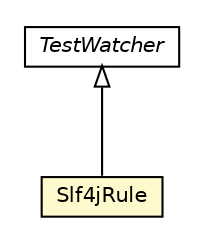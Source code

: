 #!/usr/local/bin/dot
#
# Class diagram 
# Generated by UMLGraph version R5_6-24-gf6e263 (http://www.umlgraph.org/)
#

digraph G {
	edge [fontname="Helvetica",fontsize=10,labelfontname="Helvetica",labelfontsize=10];
	node [fontname="Helvetica",fontsize=10,shape=plaintext];
	nodesep=0.25;
	ranksep=0.5;
	// io.werval.test.util.Slf4jRule
	c35959 [label=<<table title="io.werval.test.util.Slf4jRule" border="0" cellborder="1" cellspacing="0" cellpadding="2" port="p" bgcolor="lemonChiffon" href="./Slf4jRule.html">
		<tr><td><table border="0" cellspacing="0" cellpadding="1">
<tr><td align="center" balign="center"> Slf4jRule </td></tr>
		</table></td></tr>
		</table>>, URL="./Slf4jRule.html", fontname="Helvetica", fontcolor="black", fontsize=10.0];
	//io.werval.test.util.Slf4jRule extends org.junit.rules.TestWatcher
	c35961:p -> c35959:p [dir=back,arrowtail=empty];
	// org.junit.rules.TestWatcher
	c35961 [label=<<table title="org.junit.rules.TestWatcher" border="0" cellborder="1" cellspacing="0" cellpadding="2" port="p" href="http://junit.org/apidocs/org/junit/rules/TestWatcher.html">
		<tr><td><table border="0" cellspacing="0" cellpadding="1">
<tr><td align="center" balign="center"><font face="Helvetica-Oblique"> TestWatcher </font></td></tr>
		</table></td></tr>
		</table>>, URL="http://junit.org/apidocs/org/junit/rules/TestWatcher.html", fontname="Helvetica", fontcolor="black", fontsize=10.0];
}

